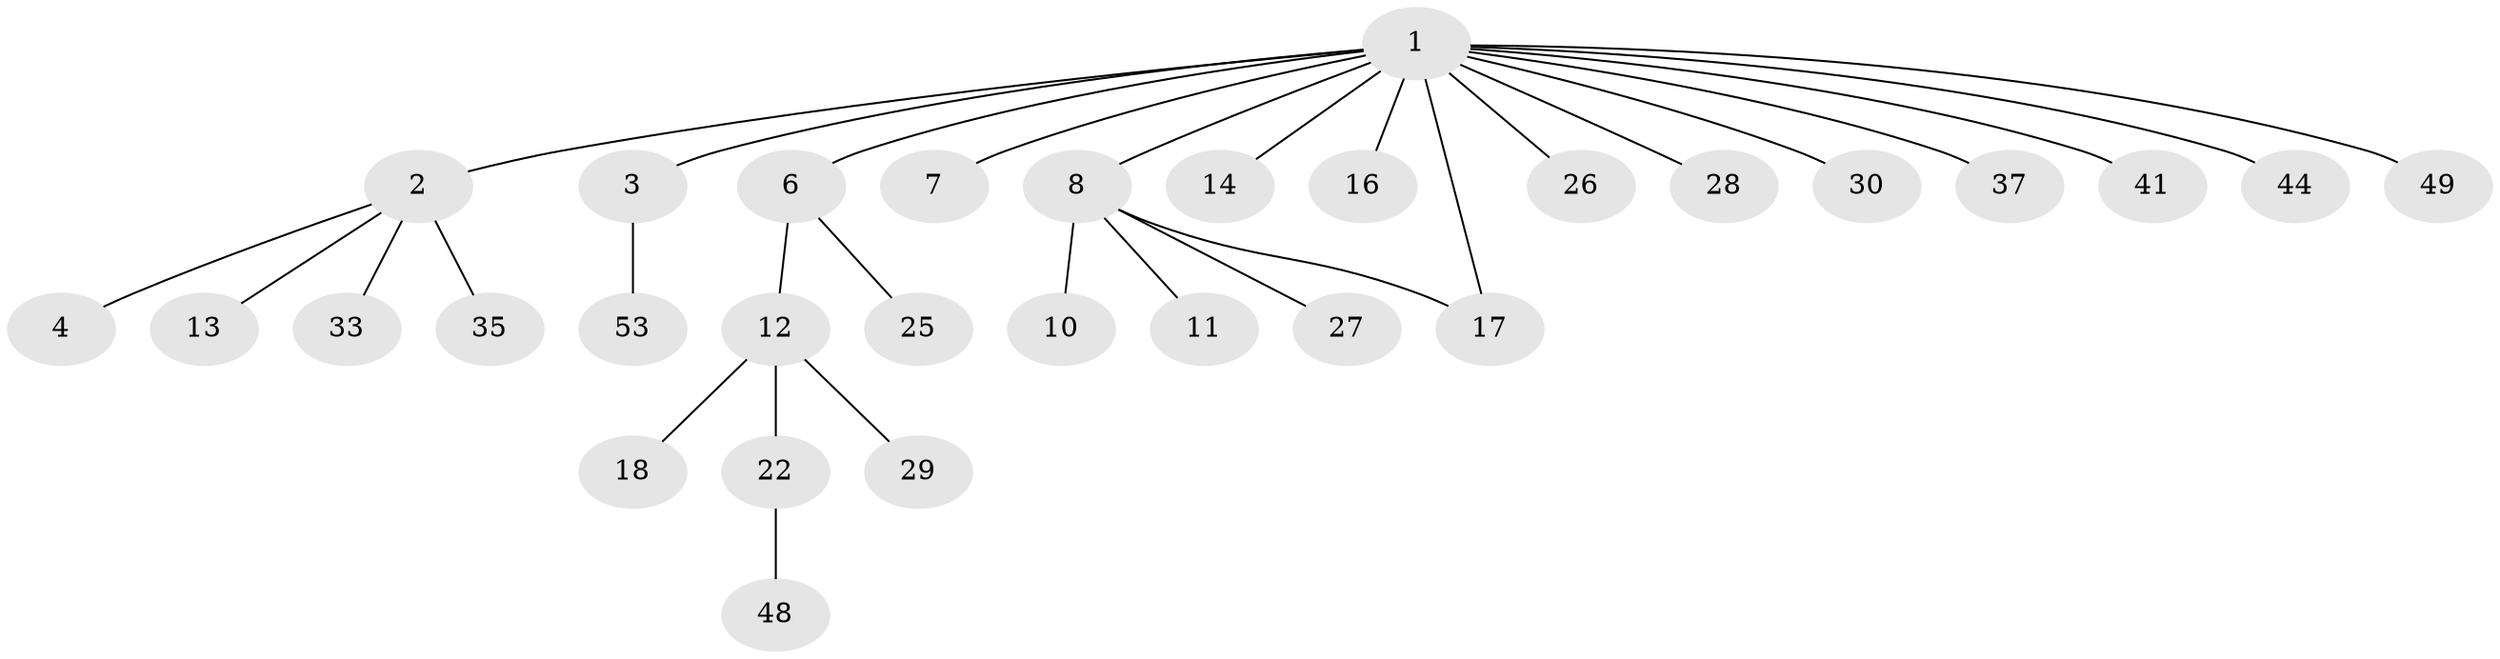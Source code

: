 // original degree distribution, {11: 0.016666666666666666, 6: 0.05, 2: 0.23333333333333334, 1: 0.6, 7: 0.016666666666666666, 5: 0.05, 3: 0.016666666666666666, 4: 0.016666666666666666}
// Generated by graph-tools (version 1.1) at 2025/14/03/09/25 04:14:28]
// undirected, 30 vertices, 30 edges
graph export_dot {
graph [start="1"]
  node [color=gray90,style=filled];
  1 [super="+5"];
  2;
  3;
  4;
  6 [super="+9"];
  7 [super="+40+46+59+20"];
  8 [super="+34+54"];
  10 [super="+21+32+36+56"];
  11 [super="+31+47"];
  12 [super="+15+23"];
  13;
  14 [super="+42"];
  16 [super="+52"];
  17;
  18 [super="+57"];
  22;
  25;
  26;
  27;
  28;
  29 [super="+50"];
  30 [super="+39"];
  33;
  35 [super="+51"];
  37 [super="+43"];
  41;
  44;
  48;
  49;
  53;
  1 -- 2 [weight=2];
  1 -- 3;
  1 -- 6;
  1 -- 7;
  1 -- 16;
  1 -- 26;
  1 -- 28;
  1 -- 37;
  1 -- 41;
  1 -- 49;
  1 -- 17;
  1 -- 30;
  1 -- 8;
  1 -- 44;
  1 -- 14;
  2 -- 4;
  2 -- 13;
  2 -- 33;
  2 -- 35;
  3 -- 53;
  6 -- 25;
  6 -- 12;
  8 -- 10;
  8 -- 11;
  8 -- 27;
  8 -- 17;
  12 -- 18;
  12 -- 22;
  12 -- 29;
  22 -- 48;
}
